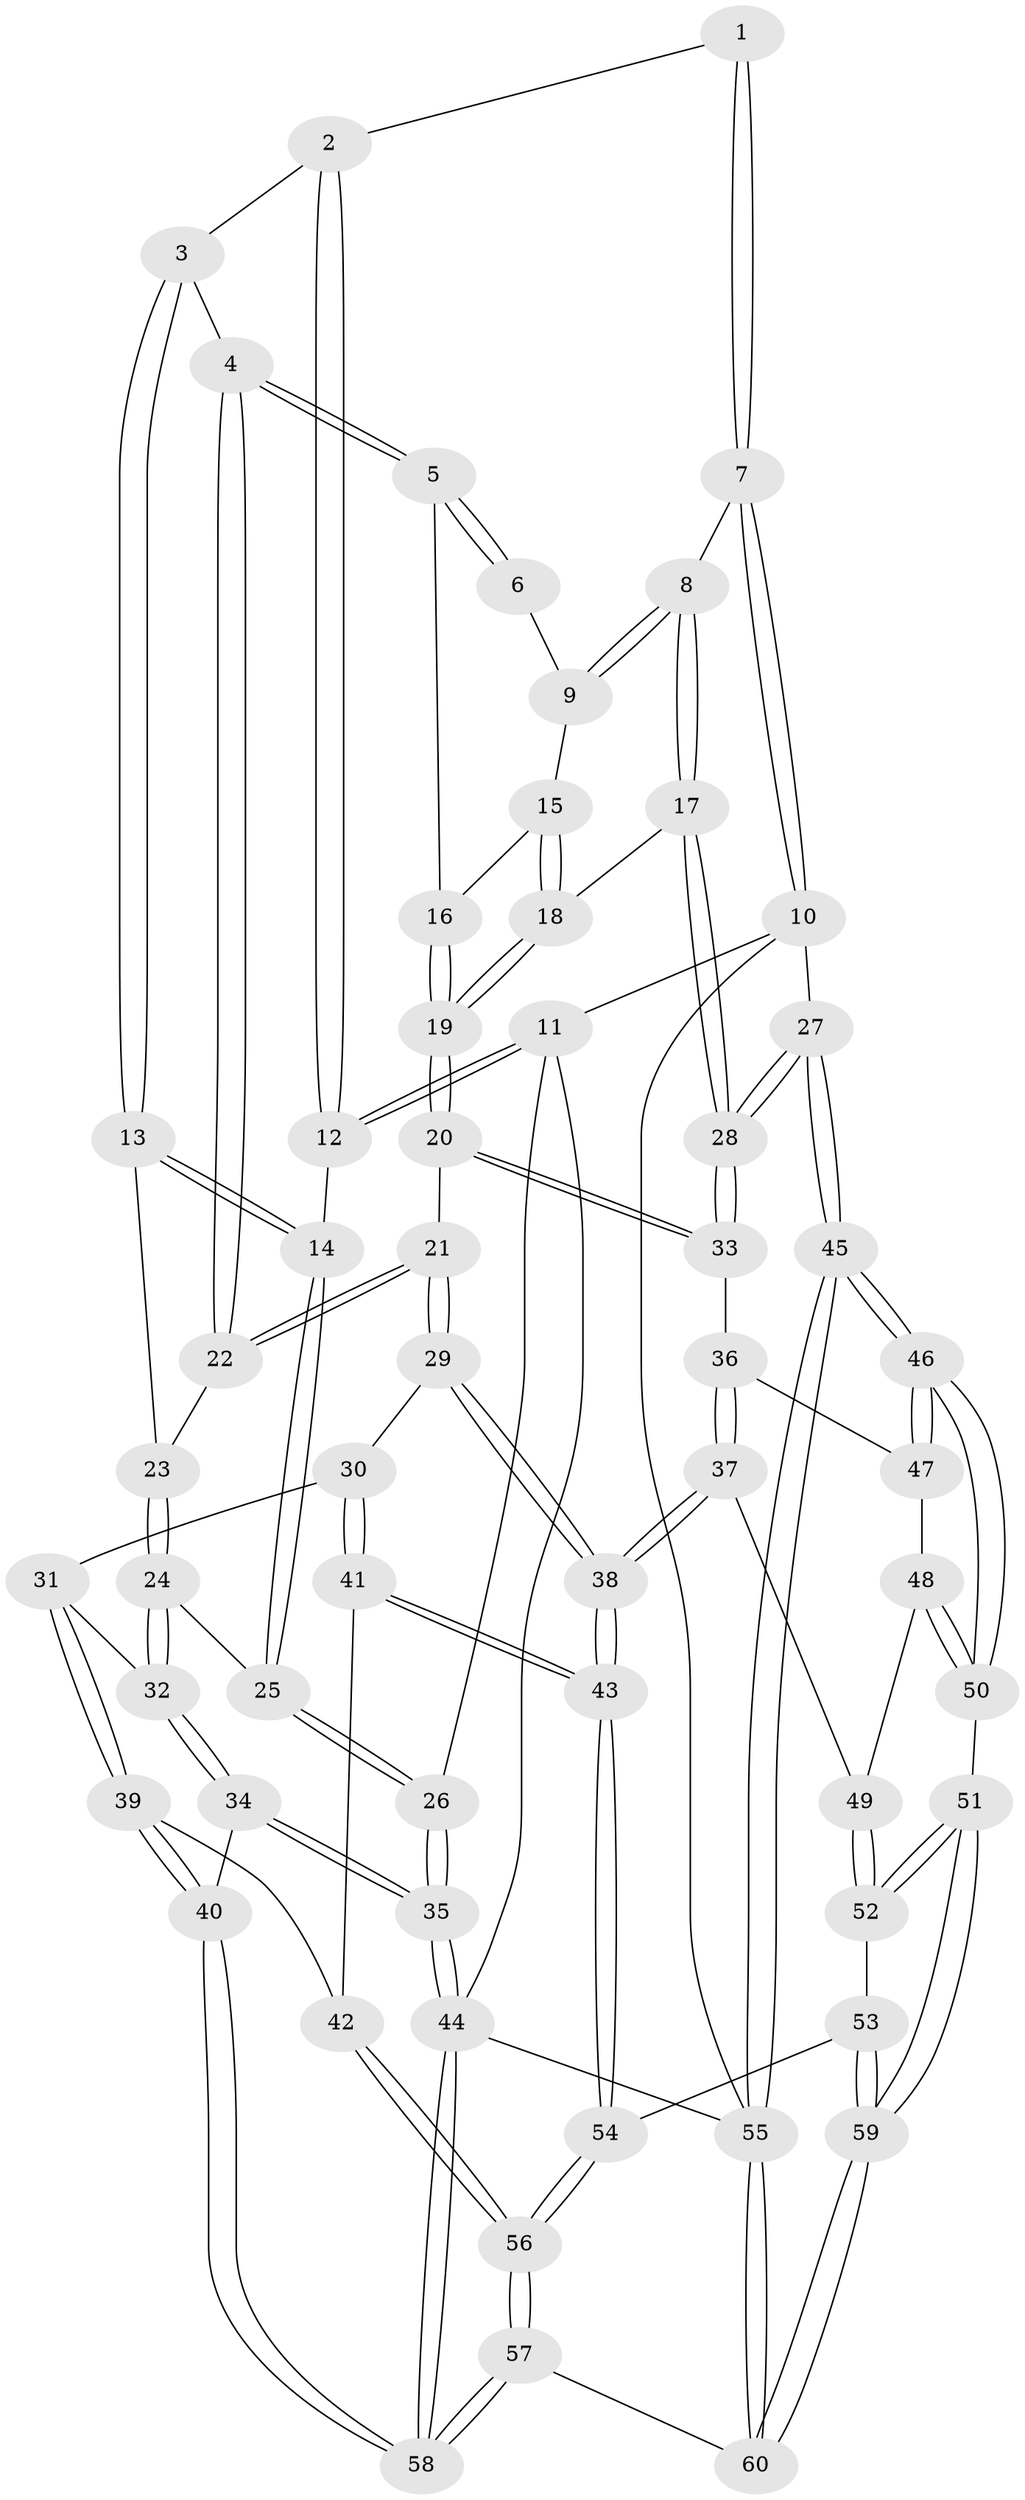 // Generated by graph-tools (version 1.1) at 2025/16/03/09/25 04:16:46]
// undirected, 60 vertices, 147 edges
graph export_dot {
graph [start="1"]
  node [color=gray90,style=filled];
  1 [pos="+0.573922309240571+0"];
  2 [pos="+0.15213990182553458+0"];
  3 [pos="+0.2542969649588762+0"];
  4 [pos="+0.36084847433831785+0.11487242111006608"];
  5 [pos="+0.4787876227391143+0.06413738144724879"];
  6 [pos="+0.5621290360927266+0"];
  7 [pos="+1+0"];
  8 [pos="+0.797847664253889+0.08932238420508143"];
  9 [pos="+0.6336698907684841+0.07174568339235002"];
  10 [pos="+1+0"];
  11 [pos="+0+0"];
  12 [pos="+0.0019242364660635555+0"];
  13 [pos="+0.22383755482086565+0.1749074143558864"];
  14 [pos="+0.12419895659036242+0.16166074143771184"];
  15 [pos="+0.6276674157392613+0.08976257817594793"];
  16 [pos="+0.5088180464262494+0.10512594743570167"];
  17 [pos="+0.7708646224296763+0.199253965426381"];
  18 [pos="+0.6145961019267688+0.201882355615237"];
  19 [pos="+0.5642692161881282+0.23864733736576407"];
  20 [pos="+0.5128824088260441+0.32486402060402064"];
  21 [pos="+0.40970061572108757+0.3330746556759023"];
  22 [pos="+0.3476859150338794+0.18339425550426447"];
  23 [pos="+0.22848887964594242+0.1762746807098692"];
  24 [pos="+0.20093191314865944+0.37679070517005075"];
  25 [pos="+0.057229890189435716+0.30616857264821123"];
  26 [pos="+0+0.3687726463066207"];
  27 [pos="+0.9917921658313807+0.48020059015109323"];
  28 [pos="+0.890672704321593+0.4301541224202658"];
  29 [pos="+0.38826353389017265+0.35541420379889177"];
  30 [pos="+0.31614995227365805+0.3980520198469209"];
  31 [pos="+0.27507957016078455+0.40384132145181323"];
  32 [pos="+0.20113376014242457+0.3769227467864324"];
  33 [pos="+0.6394257073150672+0.4272118207907569"];
  34 [pos="+0+0.6517866860974354"];
  35 [pos="+0+0.6214993327834935"];
  36 [pos="+0.5814533050458068+0.5668949841452986"];
  37 [pos="+0.5074226481536857+0.6294887508189877"];
  38 [pos="+0.49827299774474154+0.631821751016654"];
  39 [pos="+0.14634191140955835+0.6626689675792774"];
  40 [pos="+0.04549713749845494+0.6731246448331496"];
  41 [pos="+0.33378928192287155+0.4966285182896815"];
  42 [pos="+0.2376291364803641+0.6980688629457951"];
  43 [pos="+0.4185112943598508+0.6929631966542936"];
  44 [pos="+0+1"];
  45 [pos="+1+0.7321394406082774"];
  46 [pos="+0.9903685627251888+0.7415526932972858"];
  47 [pos="+0.6964752031141915+0.6450484896790937"];
  48 [pos="+0.6115626380048371+0.685516769560871"];
  49 [pos="+0.5808740029970759+0.6872249369175855"];
  50 [pos="+0.818316770555898+0.8010546297225462"];
  51 [pos="+0.8018824050391055+0.8079485427839062"];
  52 [pos="+0.6232451269616645+0.7885417304409827"];
  53 [pos="+0.5419840632983485+0.824634284635366"];
  54 [pos="+0.3842667080569813+0.7455271734409097"];
  55 [pos="+1+1"];
  56 [pos="+0.3531457786740043+0.7629555871506967"];
  57 [pos="+0.2735395380000572+1"];
  58 [pos="+0.19409093288110185+1"];
  59 [pos="+0.5833339854617356+1"];
  60 [pos="+0.5316183065604243+1"];
  1 -- 2;
  1 -- 7;
  1 -- 7;
  2 -- 3;
  2 -- 12;
  2 -- 12;
  3 -- 4;
  3 -- 13;
  3 -- 13;
  4 -- 5;
  4 -- 5;
  4 -- 22;
  4 -- 22;
  5 -- 6;
  5 -- 6;
  5 -- 16;
  6 -- 9;
  7 -- 8;
  7 -- 10;
  7 -- 10;
  8 -- 9;
  8 -- 9;
  8 -- 17;
  8 -- 17;
  9 -- 15;
  10 -- 11;
  10 -- 27;
  10 -- 55;
  11 -- 12;
  11 -- 12;
  11 -- 26;
  11 -- 44;
  12 -- 14;
  13 -- 14;
  13 -- 14;
  13 -- 23;
  14 -- 25;
  14 -- 25;
  15 -- 16;
  15 -- 18;
  15 -- 18;
  16 -- 19;
  16 -- 19;
  17 -- 18;
  17 -- 28;
  17 -- 28;
  18 -- 19;
  18 -- 19;
  19 -- 20;
  19 -- 20;
  20 -- 21;
  20 -- 33;
  20 -- 33;
  21 -- 22;
  21 -- 22;
  21 -- 29;
  21 -- 29;
  22 -- 23;
  23 -- 24;
  23 -- 24;
  24 -- 25;
  24 -- 32;
  24 -- 32;
  25 -- 26;
  25 -- 26;
  26 -- 35;
  26 -- 35;
  27 -- 28;
  27 -- 28;
  27 -- 45;
  27 -- 45;
  28 -- 33;
  28 -- 33;
  29 -- 30;
  29 -- 38;
  29 -- 38;
  30 -- 31;
  30 -- 41;
  30 -- 41;
  31 -- 32;
  31 -- 39;
  31 -- 39;
  32 -- 34;
  32 -- 34;
  33 -- 36;
  34 -- 35;
  34 -- 35;
  34 -- 40;
  35 -- 44;
  35 -- 44;
  36 -- 37;
  36 -- 37;
  36 -- 47;
  37 -- 38;
  37 -- 38;
  37 -- 49;
  38 -- 43;
  38 -- 43;
  39 -- 40;
  39 -- 40;
  39 -- 42;
  40 -- 58;
  40 -- 58;
  41 -- 42;
  41 -- 43;
  41 -- 43;
  42 -- 56;
  42 -- 56;
  43 -- 54;
  43 -- 54;
  44 -- 58;
  44 -- 58;
  44 -- 55;
  45 -- 46;
  45 -- 46;
  45 -- 55;
  45 -- 55;
  46 -- 47;
  46 -- 47;
  46 -- 50;
  46 -- 50;
  47 -- 48;
  48 -- 49;
  48 -- 50;
  48 -- 50;
  49 -- 52;
  49 -- 52;
  50 -- 51;
  51 -- 52;
  51 -- 52;
  51 -- 59;
  51 -- 59;
  52 -- 53;
  53 -- 54;
  53 -- 59;
  53 -- 59;
  54 -- 56;
  54 -- 56;
  55 -- 60;
  55 -- 60;
  56 -- 57;
  56 -- 57;
  57 -- 58;
  57 -- 58;
  57 -- 60;
  59 -- 60;
  59 -- 60;
}

